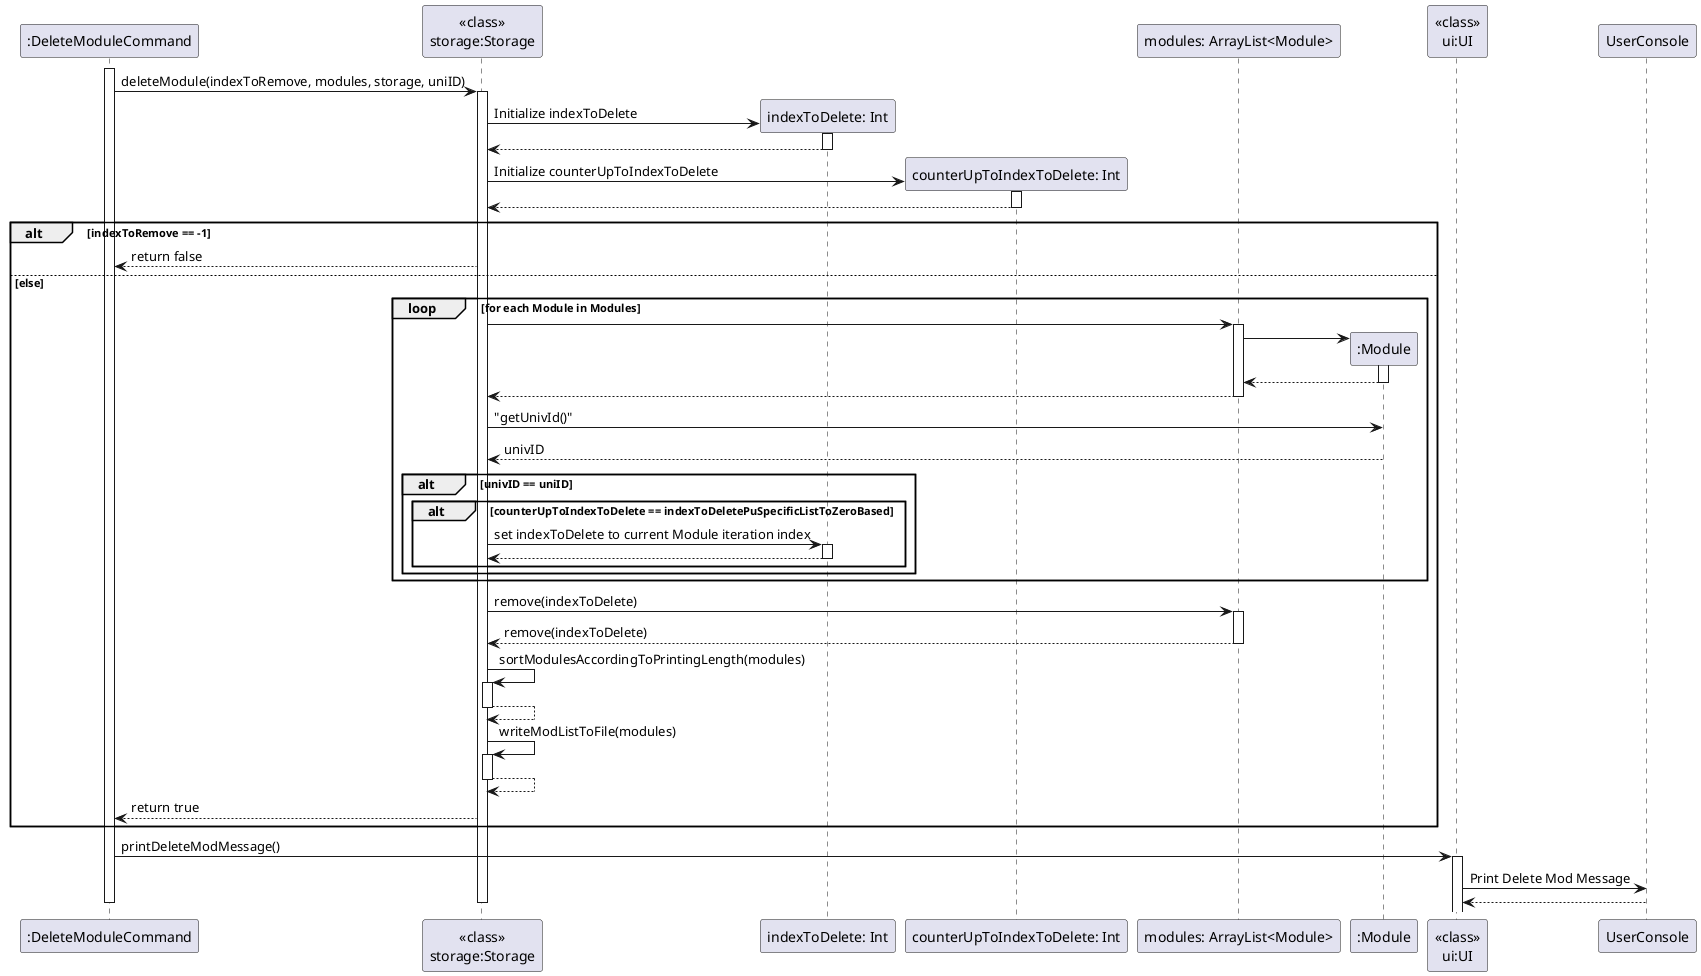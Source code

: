 @startuml
'https://plantuml.com/sequence-diagram

activate ":DeleteModuleCommand"

":DeleteModuleCommand" -> "<<class>>\nstorage:Storage" : deleteModule(indexToRemove, modules, storage, uniID)
activate "<<class>>\nstorage:Storage"

create "indexToDelete: Int"
"<<class>>\nstorage:Storage" -> "indexToDelete: Int": Initialize indexToDelete
activate "indexToDelete: Int"
"<<class>>\nstorage:Storage" <-- "indexToDelete: Int"
deactivate "indexToDelete: Int"

create "counterUpToIndexToDelete: Int"
"<<class>>\nstorage:Storage" -> "counterUpToIndexToDelete: Int": Initialize counterUpToIndexToDelete
activate "counterUpToIndexToDelete: Int"
"<<class>>\nstorage:Storage" <-- "counterUpToIndexToDelete: Int"
deactivate "counterUpToIndexToDelete: Int"

alt indexToRemove == -1
"<<class>>\nstorage:Storage" --> ":DeleteModuleCommand" : return false
else else
    loop for each Module in Modules

        "<<class>>\nstorage:Storage" -> "modules: ArrayList<Module>"
         activate "modules: ArrayList<Module>"
         create ":Module"
         "modules: ArrayList<Module>" -> ":Module"
         activate ":Module"
         "modules: ArrayList<Module>" <-- ":Module"
         deactivate ":Module"

         "<<class>>\nstorage:Storage" <-- "modules: ArrayList<Module>"
         deactivate "modules: ArrayList<Module>"

        "<<class>>\nstorage:Storage" -> ":Module" : "getUnivId()"
        "<<class>>\nstorage:Storage" <-- ":Module" : univID

        alt univID == uniID
            alt counterUpToIndexToDelete == indexToDeletePuSpecificListToZeroBased
                "<<class>>\nstorage:Storage" -> "indexToDelete: Int": set indexToDelete to current Module iteration index
                activate "indexToDelete: Int"
                "<<class>>\nstorage:Storage" <-- "indexToDelete: Int"
                deactivate "indexToDelete: Int"

            end
        end
    end

   "<<class>>\nstorage:Storage" -> "modules: ArrayList<Module>" : remove(indexToDelete)
    activate "modules: ArrayList<Module>"
    "<<class>>\nstorage:Storage" <-- "modules: ArrayList<Module>" : remove(indexToDelete)
    deactivate "modules: ArrayList<Module>"
     "<<class>>\nstorage:Storage" -> "<<class>>\nstorage:Storage": sortModulesAccordingToPrintingLength(modules)
    activate "<<class>>\nstorage:Storage"
        "<<class>>\nstorage:Storage" --> "<<class>>\nstorage:Storage"
        deactivate "<<class>>\nstorage:Storage"

     "<<class>>\nstorage:Storage" -> "<<class>>\nstorage:Storage": writeModListToFile(modules)
    activate "<<class>>\nstorage:Storage"
        "<<class>>\nstorage:Storage" --> "<<class>>\nstorage:Storage"
        deactivate "<<class>>\nstorage:Storage"

    "<<class>>\nstorage:Storage" --> ":DeleteModuleCommand" : return true

end
":DeleteModuleCommand" -> "<<class>>\nui:UI" : printDeleteModMessage()
activate "<<class>>\nui:UI"

"<<class>>\nui:UI" -> UserConsole : Print Delete Mod Message
"<<class>>\nui:UI" <-- UserConsole

deactivate "<<class>>\nstorage:Storage"
deactivate ":DeleteModuleCommand"
@enduml


